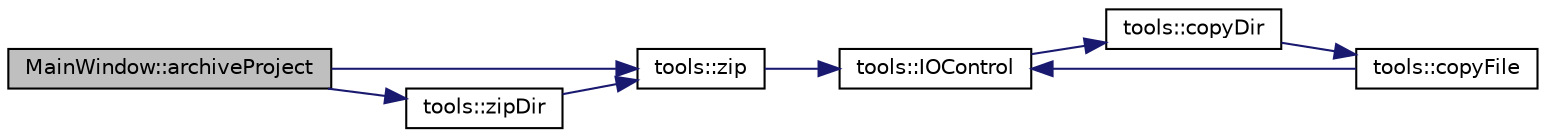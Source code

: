 digraph "MainWindow::archiveProject"
{
 // INTERACTIVE_SVG=YES
  edge [fontname="Helvetica",fontsize="10",labelfontname="Helvetica",labelfontsize="10"];
  node [fontname="Helvetica",fontsize="10",shape=record];
  rankdir="LR";
  Node5 [label="MainWindow::archiveProject",height=0.2,width=0.4,color="black", fillcolor="grey75", style="filled", fontcolor="black"];
  Node5 -> Node6 [color="midnightblue",fontsize="10",style="solid",fontname="Helvetica"];
  Node6 [label="tools::zip",height=0.2,width=0.4,color="black", fillcolor="white", style="filled",URL="$classtools.html#aae1cdbea84aed049937a52ceb9421794",tooltip="Compresser un fichier au format zip. "];
  Node6 -> Node7 [color="midnightblue",fontsize="10",style="solid",fontname="Helvetica"];
  Node7 [label="tools::IOControl",height=0.2,width=0.4,color="black", fillcolor="white", style="filled",URL="$classtools.html#ae1018e45c513785270b999cbcfa8beb6",tooltip="Procédure de contrôle des entrées-sorties. "];
  Node7 -> Node8 [color="midnightblue",fontsize="10",style="solid",fontname="Helvetica"];
  Node8 [label="tools::copyDir",height=0.2,width=0.4,color="black", fillcolor="white", style="filled",URL="$classtools.html#a37c9c486d90129b0d6a4ac93f29fd5bb",tooltip="Copie un répertoire de manière sécurisée. "];
  Node8 -> Node9 [color="midnightblue",fontsize="10",style="solid",fontname="Helvetica"];
  Node9 [label="tools::copyFile",height=0.2,width=0.4,color="black", fillcolor="white", style="filled",URL="$classtools.html#a0765c68c41d7c957f1fb0f0da8b4a9c9",tooltip="Copie un fichier de manière sécurisée. "];
  Node9 -> Node7 [color="midnightblue",fontsize="10",style="solid",fontname="Helvetica"];
  Node5 -> Node10 [color="midnightblue",fontsize="10",style="solid",fontname="Helvetica"];
  Node10 [label="tools::zipDir",height=0.2,width=0.4,color="black", fillcolor="white", style="filled",URL="$classtools.html#aefd7e17f4eeb34a4ab3d254eb3bb0a03",tooltip="Compresse l&#39;intégralité d&#39;un répertoire au format zip, et copie le dossier compressé dans un chemin d..."];
  Node10 -> Node6 [color="midnightblue",fontsize="10",style="solid",fontname="Helvetica"];
}
